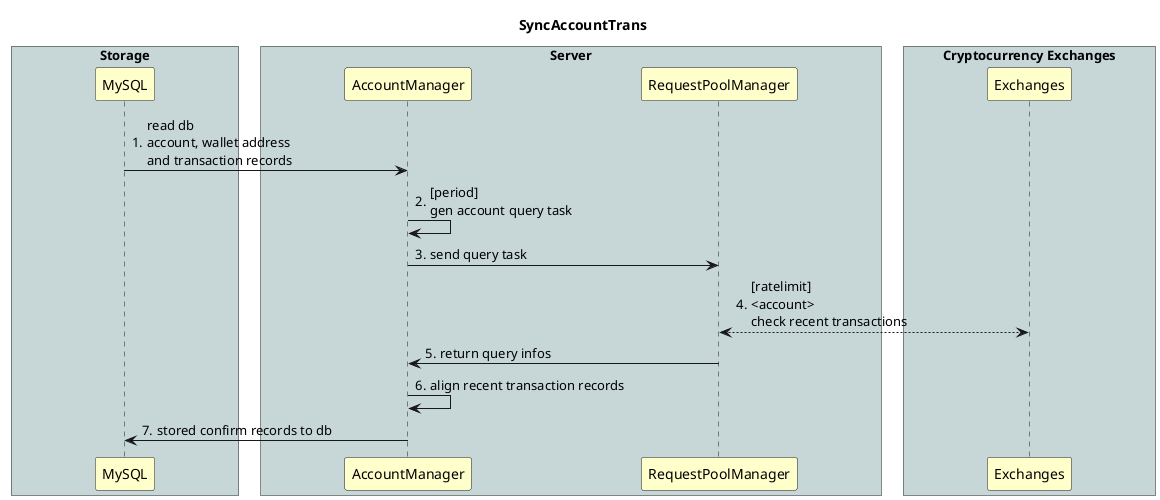 @startuml
title SyncAccountTrans

skinparam ParticipantPadding 80
skinparam BoxPadding 10

box "Storage" #C7D7D8
participant "MySQL" as mysql #BUSINESS
end box

box "Server" #C7D7D8
participant "AccountManager" as AccountManager #BUSINESS
participant "RequestPoolManager" as RequestPoolManager #BUSINESS
end box

box "Cryptocurrency Exchanges" #C7D7D8
participant "Exchanges" as Exchanges #BUSINESS
end box

autonumber "0."

mysql -> AccountManager : read db\naccount, wallet address\nand transaction records

AccountManager -> AccountManager : [period]\ngen account query task

AccountManager -> RequestPoolManager : send query task

RequestPoolManager <--> Exchanges : [ratelimit]\n<account>\ncheck recent transactions

RequestPoolManager -> AccountManager : return query infos

AccountManager -> AccountManager : align recent transaction records

AccountManager -> mysql : stored confirm records to db

@enduml